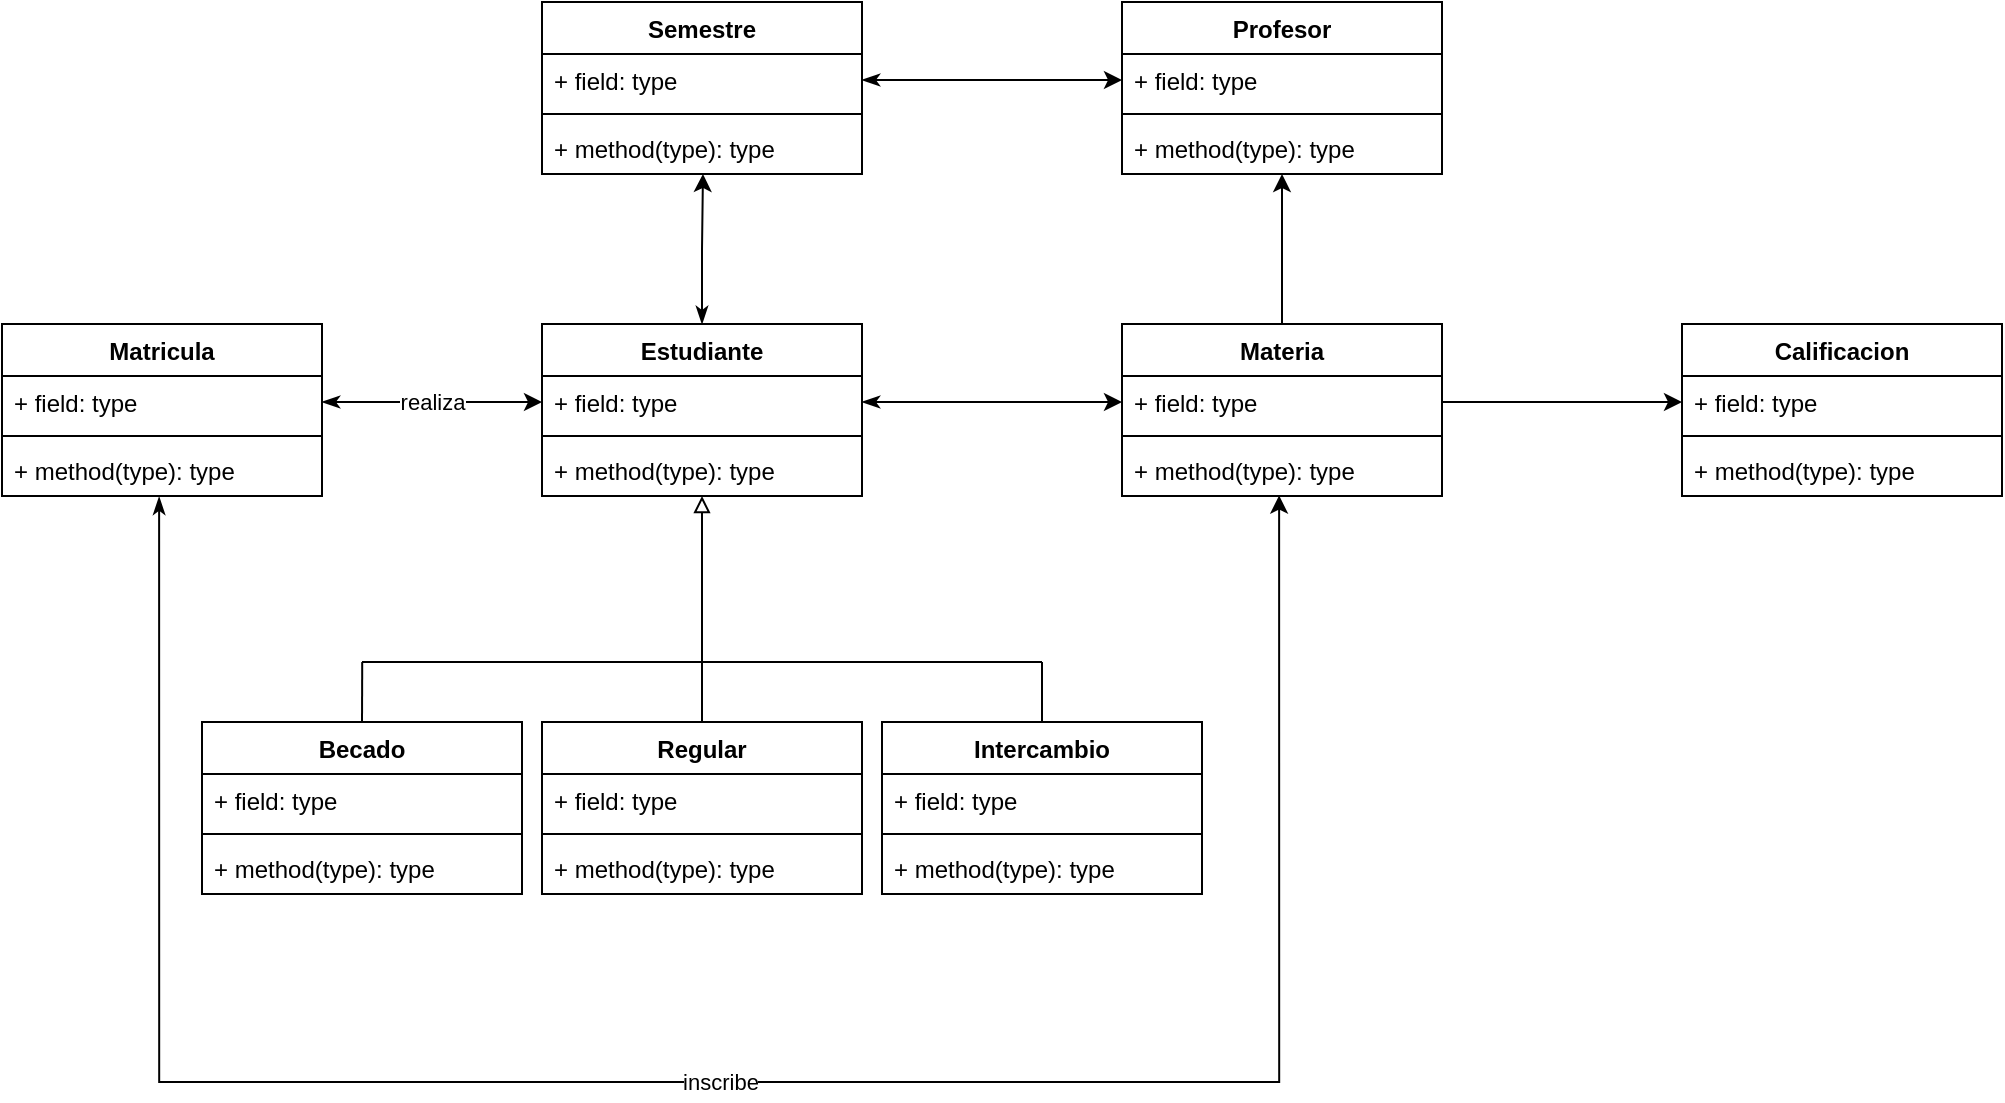 <mxfile version="17.2.4" type="device"><diagram id="y1QHAL7u7580Ve2rQZN5" name="UML"><mxGraphModel dx="2190" dy="1327" grid="1" gridSize="10" guides="1" tooltips="1" connect="1" arrows="1" fold="1" page="1" pageScale="1" pageWidth="1169" pageHeight="827" math="0" shadow="0"><root><mxCell id="0"/><mxCell id="1" parent="0"/><mxCell id="z-sURPcfUtv-F4Zc7fZd-16" style="edgeStyle=orthogonalEdgeStyle;rounded=0;orthogonalLoop=1;jettySize=auto;html=1;exitX=0.5;exitY=0;exitDx=0;exitDy=0;entryX=0.503;entryY=1;entryDx=0;entryDy=0;entryPerimeter=0;startArrow=classicThin;startFill=1;endArrow=classic;endFill=1;" edge="1" parent="1" source="FkyJuYODb5VOgrWXYFv7-1" target="FkyJuYODb5VOgrWXYFv7-20"><mxGeometry relative="1" as="geometry"/></mxCell><mxCell id="FkyJuYODb5VOgrWXYFv7-1" value="Estudiante" style="swimlane;fontStyle=1;align=center;verticalAlign=top;childLayout=stackLayout;horizontal=1;startSize=26;horizontalStack=0;resizeParent=1;resizeParentMax=0;resizeLast=0;collapsible=1;marginBottom=0;fillColor=none;" parent="1" vertex="1"><mxGeometry x="-800" y="-559" width="160" height="86" as="geometry"/></mxCell><mxCell id="FkyJuYODb5VOgrWXYFv7-2" value="+ field: type" style="text;strokeColor=none;fillColor=none;align=left;verticalAlign=top;spacingLeft=4;spacingRight=4;overflow=hidden;rotatable=0;points=[[0,0.5],[1,0.5]];portConstraint=eastwest;" parent="FkyJuYODb5VOgrWXYFv7-1" vertex="1"><mxGeometry y="26" width="160" height="26" as="geometry"/></mxCell><mxCell id="FkyJuYODb5VOgrWXYFv7-3" value="" style="line;strokeWidth=1;fillColor=none;align=left;verticalAlign=middle;spacingTop=-1;spacingLeft=3;spacingRight=3;rotatable=0;labelPosition=right;points=[];portConstraint=eastwest;" parent="FkyJuYODb5VOgrWXYFv7-1" vertex="1"><mxGeometry y="52" width="160" height="8" as="geometry"/></mxCell><mxCell id="FkyJuYODb5VOgrWXYFv7-4" value="+ method(type): type" style="text;strokeColor=none;fillColor=none;align=left;verticalAlign=top;spacingLeft=4;spacingRight=4;overflow=hidden;rotatable=0;points=[[0,0.5],[1,0.5]];portConstraint=eastwest;" parent="FkyJuYODb5VOgrWXYFv7-1" vertex="1"><mxGeometry y="60" width="160" height="26" as="geometry"/></mxCell><mxCell id="FkyJuYODb5VOgrWXYFv7-5" value="Calificacion" style="swimlane;fontStyle=1;align=center;verticalAlign=top;childLayout=stackLayout;horizontal=1;startSize=26;horizontalStack=0;resizeParent=1;resizeParentMax=0;resizeLast=0;collapsible=1;marginBottom=0;fillColor=none;" parent="1" vertex="1"><mxGeometry x="-230" y="-559" width="160" height="86" as="geometry"/></mxCell><mxCell id="FkyJuYODb5VOgrWXYFv7-6" value="+ field: type" style="text;strokeColor=none;fillColor=none;align=left;verticalAlign=top;spacingLeft=4;spacingRight=4;overflow=hidden;rotatable=0;points=[[0,0.5],[1,0.5]];portConstraint=eastwest;" parent="FkyJuYODb5VOgrWXYFv7-5" vertex="1"><mxGeometry y="26" width="160" height="26" as="geometry"/></mxCell><mxCell id="FkyJuYODb5VOgrWXYFv7-7" value="" style="line;strokeWidth=1;fillColor=none;align=left;verticalAlign=middle;spacingTop=-1;spacingLeft=3;spacingRight=3;rotatable=0;labelPosition=right;points=[];portConstraint=eastwest;" parent="FkyJuYODb5VOgrWXYFv7-5" vertex="1"><mxGeometry y="52" width="160" height="8" as="geometry"/></mxCell><mxCell id="FkyJuYODb5VOgrWXYFv7-8" value="+ method(type): type" style="text;strokeColor=none;fillColor=none;align=left;verticalAlign=top;spacingLeft=4;spacingRight=4;overflow=hidden;rotatable=0;points=[[0,0.5],[1,0.5]];portConstraint=eastwest;" parent="FkyJuYODb5VOgrWXYFv7-5" vertex="1"><mxGeometry y="60" width="160" height="26" as="geometry"/></mxCell><mxCell id="z-sURPcfUtv-F4Zc7fZd-10" value="inscribe" style="edgeStyle=orthogonalEdgeStyle;rounded=0;orthogonalLoop=1;jettySize=auto;html=1;startArrow=classicThin;startFill=1;endArrow=classic;endFill=1;entryX=0.491;entryY=0.992;entryDx=0;entryDy=0;entryPerimeter=0;exitX=0.491;exitY=1.016;exitDx=0;exitDy=0;exitPerimeter=0;" edge="1" parent="1" source="FkyJuYODb5VOgrWXYFv7-12" target="FkyJuYODb5VOgrWXYFv7-16"><mxGeometry relative="1" as="geometry"><mxPoint x="-430" y="-470" as="targetPoint"/><Array as="points"><mxPoint x="-991" y="-180"/><mxPoint x="-431" y="-180"/></Array></mxGeometry></mxCell><mxCell id="FkyJuYODb5VOgrWXYFv7-9" value="Matricula" style="swimlane;fontStyle=1;align=center;verticalAlign=top;childLayout=stackLayout;horizontal=1;startSize=26;horizontalStack=0;resizeParent=1;resizeParentMax=0;resizeLast=0;collapsible=1;marginBottom=0;fillColor=none;" parent="1" vertex="1"><mxGeometry x="-1070" y="-559" width="160" height="86" as="geometry"/></mxCell><mxCell id="FkyJuYODb5VOgrWXYFv7-10" value="+ field: type" style="text;strokeColor=none;fillColor=none;align=left;verticalAlign=top;spacingLeft=4;spacingRight=4;overflow=hidden;rotatable=0;points=[[0,0.5],[1,0.5]];portConstraint=eastwest;" parent="FkyJuYODb5VOgrWXYFv7-9" vertex="1"><mxGeometry y="26" width="160" height="26" as="geometry"/></mxCell><mxCell id="FkyJuYODb5VOgrWXYFv7-11" value="" style="line;strokeWidth=1;fillColor=none;align=left;verticalAlign=middle;spacingTop=-1;spacingLeft=3;spacingRight=3;rotatable=0;labelPosition=right;points=[];portConstraint=eastwest;" parent="FkyJuYODb5VOgrWXYFv7-9" vertex="1"><mxGeometry y="52" width="160" height="8" as="geometry"/></mxCell><mxCell id="FkyJuYODb5VOgrWXYFv7-12" value="+ method(type): type" style="text;strokeColor=none;fillColor=none;align=left;verticalAlign=top;spacingLeft=4;spacingRight=4;overflow=hidden;rotatable=0;points=[[0,0.5],[1,0.5]];portConstraint=eastwest;" parent="FkyJuYODb5VOgrWXYFv7-9" vertex="1"><mxGeometry y="60" width="160" height="26" as="geometry"/></mxCell><mxCell id="z-sURPcfUtv-F4Zc7fZd-5" style="edgeStyle=orthogonalEdgeStyle;rounded=0;orthogonalLoop=1;jettySize=auto;html=1;exitX=0.5;exitY=0;exitDx=0;exitDy=0;entryX=0.5;entryY=1;entryDx=0;entryDy=0;" edge="1" parent="1" source="FkyJuYODb5VOgrWXYFv7-13" target="FkyJuYODb5VOgrWXYFv7-21"><mxGeometry relative="1" as="geometry"/></mxCell><mxCell id="FkyJuYODb5VOgrWXYFv7-13" value="Materia" style="swimlane;fontStyle=1;align=center;verticalAlign=top;childLayout=stackLayout;horizontal=1;startSize=26;horizontalStack=0;resizeParent=1;resizeParentMax=0;resizeLast=0;collapsible=1;marginBottom=0;fillColor=none;" parent="1" vertex="1"><mxGeometry x="-510" y="-559" width="160" height="86" as="geometry"/></mxCell><mxCell id="FkyJuYODb5VOgrWXYFv7-14" value="+ field: type" style="text;strokeColor=none;fillColor=none;align=left;verticalAlign=top;spacingLeft=4;spacingRight=4;overflow=hidden;rotatable=0;points=[[0,0.5],[1,0.5]];portConstraint=eastwest;" parent="FkyJuYODb5VOgrWXYFv7-13" vertex="1"><mxGeometry y="26" width="160" height="26" as="geometry"/></mxCell><mxCell id="FkyJuYODb5VOgrWXYFv7-15" value="" style="line;strokeWidth=1;fillColor=none;align=left;verticalAlign=middle;spacingTop=-1;spacingLeft=3;spacingRight=3;rotatable=0;labelPosition=right;points=[];portConstraint=eastwest;" parent="FkyJuYODb5VOgrWXYFv7-13" vertex="1"><mxGeometry y="52" width="160" height="8" as="geometry"/></mxCell><mxCell id="FkyJuYODb5VOgrWXYFv7-16" value="+ method(type): type" style="text;strokeColor=none;fillColor=none;align=left;verticalAlign=top;spacingLeft=4;spacingRight=4;overflow=hidden;rotatable=0;points=[[0,0.5],[1,0.5]];portConstraint=eastwest;" parent="FkyJuYODb5VOgrWXYFv7-13" vertex="1"><mxGeometry y="60" width="160" height="26" as="geometry"/></mxCell><mxCell id="FkyJuYODb5VOgrWXYFv7-17" value="Semestre" style="swimlane;fontStyle=1;align=center;verticalAlign=top;childLayout=stackLayout;horizontal=1;startSize=26;horizontalStack=0;resizeParent=1;resizeParentMax=0;resizeLast=0;collapsible=1;marginBottom=0;fillColor=none;" parent="1" vertex="1"><mxGeometry x="-800" y="-720" width="160" height="86" as="geometry"/></mxCell><mxCell id="FkyJuYODb5VOgrWXYFv7-18" value="+ field: type" style="text;strokeColor=none;fillColor=none;align=left;verticalAlign=top;spacingLeft=4;spacingRight=4;overflow=hidden;rotatable=0;points=[[0,0.5],[1,0.5]];portConstraint=eastwest;" parent="FkyJuYODb5VOgrWXYFv7-17" vertex="1"><mxGeometry y="26" width="160" height="26" as="geometry"/></mxCell><mxCell id="FkyJuYODb5VOgrWXYFv7-19" value="" style="line;strokeWidth=1;fillColor=none;align=left;verticalAlign=middle;spacingTop=-1;spacingLeft=3;spacingRight=3;rotatable=0;labelPosition=right;points=[];portConstraint=eastwest;" parent="FkyJuYODb5VOgrWXYFv7-17" vertex="1"><mxGeometry y="52" width="160" height="8" as="geometry"/></mxCell><mxCell id="FkyJuYODb5VOgrWXYFv7-20" value="+ method(type): type" style="text;strokeColor=none;fillColor=none;align=left;verticalAlign=top;spacingLeft=4;spacingRight=4;overflow=hidden;rotatable=0;points=[[0,0.5],[1,0.5]];portConstraint=eastwest;" parent="FkyJuYODb5VOgrWXYFv7-17" vertex="1"><mxGeometry y="60" width="160" height="26" as="geometry"/></mxCell><mxCell id="FkyJuYODb5VOgrWXYFv7-21" value="Profesor" style="swimlane;fontStyle=1;align=center;verticalAlign=top;childLayout=stackLayout;horizontal=1;startSize=26;horizontalStack=0;resizeParent=1;resizeParentMax=0;resizeLast=0;collapsible=1;marginBottom=0;fillColor=none;" parent="1" vertex="1"><mxGeometry x="-510" y="-720" width="160" height="86" as="geometry"/></mxCell><mxCell id="FkyJuYODb5VOgrWXYFv7-22" value="+ field: type" style="text;strokeColor=none;fillColor=none;align=left;verticalAlign=top;spacingLeft=4;spacingRight=4;overflow=hidden;rotatable=0;points=[[0,0.5],[1,0.5]];portConstraint=eastwest;" parent="FkyJuYODb5VOgrWXYFv7-21" vertex="1"><mxGeometry y="26" width="160" height="26" as="geometry"/></mxCell><mxCell id="FkyJuYODb5VOgrWXYFv7-23" value="" style="line;strokeWidth=1;fillColor=none;align=left;verticalAlign=middle;spacingTop=-1;spacingLeft=3;spacingRight=3;rotatable=0;labelPosition=right;points=[];portConstraint=eastwest;" parent="FkyJuYODb5VOgrWXYFv7-21" vertex="1"><mxGeometry y="52" width="160" height="8" as="geometry"/></mxCell><mxCell id="FkyJuYODb5VOgrWXYFv7-24" value="+ method(type): type" style="text;strokeColor=none;fillColor=none;align=left;verticalAlign=top;spacingLeft=4;spacingRight=4;overflow=hidden;rotatable=0;points=[[0,0.5],[1,0.5]];portConstraint=eastwest;" parent="FkyJuYODb5VOgrWXYFv7-21" vertex="1"><mxGeometry y="60" width="160" height="26" as="geometry"/></mxCell><mxCell id="FkyJuYODb5VOgrWXYFv7-25" value="Becado" style="swimlane;fontStyle=1;align=center;verticalAlign=top;childLayout=stackLayout;horizontal=1;startSize=26;horizontalStack=0;resizeParent=1;resizeParentMax=0;resizeLast=0;collapsible=1;marginBottom=0;fillColor=none;" parent="1" vertex="1"><mxGeometry x="-970" y="-360" width="160" height="86" as="geometry"/></mxCell><mxCell id="FkyJuYODb5VOgrWXYFv7-26" value="+ field: type" style="text;strokeColor=none;fillColor=none;align=left;verticalAlign=top;spacingLeft=4;spacingRight=4;overflow=hidden;rotatable=0;points=[[0,0.5],[1,0.5]];portConstraint=eastwest;" parent="FkyJuYODb5VOgrWXYFv7-25" vertex="1"><mxGeometry y="26" width="160" height="26" as="geometry"/></mxCell><mxCell id="FkyJuYODb5VOgrWXYFv7-27" value="" style="line;strokeWidth=1;fillColor=none;align=left;verticalAlign=middle;spacingTop=-1;spacingLeft=3;spacingRight=3;rotatable=0;labelPosition=right;points=[];portConstraint=eastwest;" parent="FkyJuYODb5VOgrWXYFv7-25" vertex="1"><mxGeometry y="52" width="160" height="8" as="geometry"/></mxCell><mxCell id="FkyJuYODb5VOgrWXYFv7-28" value="+ method(type): type" style="text;strokeColor=none;fillColor=none;align=left;verticalAlign=top;spacingLeft=4;spacingRight=4;overflow=hidden;rotatable=0;points=[[0,0.5],[1,0.5]];portConstraint=eastwest;" parent="FkyJuYODb5VOgrWXYFv7-25" vertex="1"><mxGeometry y="60" width="160" height="26" as="geometry"/></mxCell><mxCell id="FkyJuYODb5VOgrWXYFv7-38" style="edgeStyle=orthogonalEdgeStyle;rounded=0;orthogonalLoop=1;jettySize=auto;html=1;exitX=0.5;exitY=0;exitDx=0;exitDy=0;entryX=0.5;entryY=1;entryDx=0;entryDy=0;entryPerimeter=0;endArrow=block;endFill=0;strokeWidth=1;" parent="1" source="FkyJuYODb5VOgrWXYFv7-29" target="FkyJuYODb5VOgrWXYFv7-4" edge="1"><mxGeometry relative="1" as="geometry"/></mxCell><mxCell id="FkyJuYODb5VOgrWXYFv7-29" value="Regular" style="swimlane;fontStyle=1;align=center;verticalAlign=top;childLayout=stackLayout;horizontal=1;startSize=26;horizontalStack=0;resizeParent=1;resizeParentMax=0;resizeLast=0;collapsible=1;marginBottom=0;fillColor=none;" parent="1" vertex="1"><mxGeometry x="-800" y="-360" width="160" height="86" as="geometry"/></mxCell><mxCell id="FkyJuYODb5VOgrWXYFv7-30" value="+ field: type" style="text;strokeColor=none;fillColor=none;align=left;verticalAlign=top;spacingLeft=4;spacingRight=4;overflow=hidden;rotatable=0;points=[[0,0.5],[1,0.5]];portConstraint=eastwest;" parent="FkyJuYODb5VOgrWXYFv7-29" vertex="1"><mxGeometry y="26" width="160" height="26" as="geometry"/></mxCell><mxCell id="FkyJuYODb5VOgrWXYFv7-31" value="" style="line;strokeWidth=1;fillColor=none;align=left;verticalAlign=middle;spacingTop=-1;spacingLeft=3;spacingRight=3;rotatable=0;labelPosition=right;points=[];portConstraint=eastwest;" parent="FkyJuYODb5VOgrWXYFv7-29" vertex="1"><mxGeometry y="52" width="160" height="8" as="geometry"/></mxCell><mxCell id="FkyJuYODb5VOgrWXYFv7-32" value="+ method(type): type" style="text;strokeColor=none;fillColor=none;align=left;verticalAlign=top;spacingLeft=4;spacingRight=4;overflow=hidden;rotatable=0;points=[[0,0.5],[1,0.5]];portConstraint=eastwest;" parent="FkyJuYODb5VOgrWXYFv7-29" vertex="1"><mxGeometry y="60" width="160" height="26" as="geometry"/></mxCell><mxCell id="FkyJuYODb5VOgrWXYFv7-33" value="Intercambio" style="swimlane;fontStyle=1;align=center;verticalAlign=top;childLayout=stackLayout;horizontal=1;startSize=26;horizontalStack=0;resizeParent=1;resizeParentMax=0;resizeLast=0;collapsible=1;marginBottom=0;fillColor=none;" parent="1" vertex="1"><mxGeometry x="-630" y="-360" width="160" height="86" as="geometry"/></mxCell><mxCell id="FkyJuYODb5VOgrWXYFv7-34" value="+ field: type" style="text;strokeColor=none;fillColor=none;align=left;verticalAlign=top;spacingLeft=4;spacingRight=4;overflow=hidden;rotatable=0;points=[[0,0.5],[1,0.5]];portConstraint=eastwest;" parent="FkyJuYODb5VOgrWXYFv7-33" vertex="1"><mxGeometry y="26" width="160" height="26" as="geometry"/></mxCell><mxCell id="FkyJuYODb5VOgrWXYFv7-35" value="" style="line;strokeWidth=1;fillColor=none;align=left;verticalAlign=middle;spacingTop=-1;spacingLeft=3;spacingRight=3;rotatable=0;labelPosition=right;points=[];portConstraint=eastwest;" parent="FkyJuYODb5VOgrWXYFv7-33" vertex="1"><mxGeometry y="52" width="160" height="8" as="geometry"/></mxCell><mxCell id="FkyJuYODb5VOgrWXYFv7-36" value="+ method(type): type" style="text;strokeColor=none;fillColor=none;align=left;verticalAlign=top;spacingLeft=4;spacingRight=4;overflow=hidden;rotatable=0;points=[[0,0.5],[1,0.5]];portConstraint=eastwest;" parent="FkyJuYODb5VOgrWXYFv7-33" vertex="1"><mxGeometry y="60" width="160" height="26" as="geometry"/></mxCell><mxCell id="FkyJuYODb5VOgrWXYFv7-43" value="" style="group" parent="1" vertex="1" connectable="0"><mxGeometry x="-720" y="-390" width="170" as="geometry"/></mxCell><mxCell id="FkyJuYODb5VOgrWXYFv7-42" style="edgeStyle=orthogonalEdgeStyle;rounded=0;orthogonalLoop=1;jettySize=auto;html=1;exitX=0.5;exitY=0;exitDx=0;exitDy=0;endArrow=none;endFill=0;" parent="FkyJuYODb5VOgrWXYFv7-43" source="FkyJuYODb5VOgrWXYFv7-33" edge="1"><mxGeometry relative="1" as="geometry"><mxPoint x="170" as="targetPoint"/></mxGeometry></mxCell><mxCell id="FkyJuYODb5VOgrWXYFv7-41" value="" style="endArrow=none;html=1;rounded=0;" parent="FkyJuYODb5VOgrWXYFv7-43" edge="1"><mxGeometry width="50" height="50" relative="1" as="geometry"><mxPoint as="sourcePoint"/><mxPoint x="170" as="targetPoint"/></mxGeometry></mxCell><mxCell id="FkyJuYODb5VOgrWXYFv7-50" value="" style="group" parent="1" vertex="1" connectable="0"><mxGeometry x="-890" y="-390" width="170" as="geometry"/></mxCell><mxCell id="FkyJuYODb5VOgrWXYFv7-49" style="edgeStyle=orthogonalEdgeStyle;rounded=0;orthogonalLoop=1;jettySize=auto;html=1;exitX=0.5;exitY=0;exitDx=0;exitDy=0;endArrow=none;endFill=0;strokeWidth=1;" parent="FkyJuYODb5VOgrWXYFv7-50" source="FkyJuYODb5VOgrWXYFv7-25" edge="1"><mxGeometry relative="1" as="geometry"><mxPoint x="0.111" as="targetPoint"/></mxGeometry></mxCell><mxCell id="FkyJuYODb5VOgrWXYFv7-44" value="" style="group" parent="FkyJuYODb5VOgrWXYFv7-50" vertex="1" connectable="0"><mxGeometry width="170" as="geometry"/></mxCell><mxCell id="FkyJuYODb5VOgrWXYFv7-45" style="edgeStyle=orthogonalEdgeStyle;rounded=0;orthogonalLoop=1;jettySize=auto;html=1;exitX=0.5;exitY=0;exitDx=0;exitDy=0;endArrow=none;endFill=0;" parent="FkyJuYODb5VOgrWXYFv7-44" edge="1"><mxGeometry relative="1" as="geometry"><mxPoint x="170" as="targetPoint"/></mxGeometry></mxCell><mxCell id="FkyJuYODb5VOgrWXYFv7-46" value="" style="endArrow=none;html=1;rounded=0;" parent="FkyJuYODb5VOgrWXYFv7-44" edge="1"><mxGeometry width="50" height="50" relative="1" as="geometry"><mxPoint as="sourcePoint"/><mxPoint x="170" as="targetPoint"/></mxGeometry></mxCell><mxCell id="z-sURPcfUtv-F4Zc7fZd-3" style="edgeStyle=orthogonalEdgeStyle;rounded=0;orthogonalLoop=1;jettySize=auto;html=1;exitX=1;exitY=0.5;exitDx=0;exitDy=0;entryX=0;entryY=0.5;entryDx=0;entryDy=0;" edge="1" parent="1" source="FkyJuYODb5VOgrWXYFv7-14" target="FkyJuYODb5VOgrWXYFv7-6"><mxGeometry relative="1" as="geometry"/></mxCell><mxCell id="z-sURPcfUtv-F4Zc7fZd-7" value="realiza" style="edgeStyle=orthogonalEdgeStyle;rounded=0;orthogonalLoop=1;jettySize=auto;html=1;exitX=1;exitY=0.5;exitDx=0;exitDy=0;entryX=0;entryY=0.5;entryDx=0;entryDy=0;startArrow=classicThin;startFill=1;endArrow=classic;endFill=1;" edge="1" parent="1" source="FkyJuYODb5VOgrWXYFv7-10" target="FkyJuYODb5VOgrWXYFv7-2"><mxGeometry relative="1" as="geometry"/></mxCell><mxCell id="z-sURPcfUtv-F4Zc7fZd-9" style="edgeStyle=orthogonalEdgeStyle;rounded=0;orthogonalLoop=1;jettySize=auto;html=1;exitX=1;exitY=0.5;exitDx=0;exitDy=0;entryX=0;entryY=0.5;entryDx=0;entryDy=0;startArrow=classicThin;startFill=1;endArrow=classic;endFill=1;" edge="1" parent="1" source="FkyJuYODb5VOgrWXYFv7-18" target="FkyJuYODb5VOgrWXYFv7-22"><mxGeometry relative="1" as="geometry"/></mxCell><mxCell id="z-sURPcfUtv-F4Zc7fZd-17" style="edgeStyle=orthogonalEdgeStyle;rounded=0;orthogonalLoop=1;jettySize=auto;html=1;exitX=1;exitY=0.5;exitDx=0;exitDy=0;startArrow=classicThin;startFill=1;endArrow=classic;endFill=1;entryX=0;entryY=0.5;entryDx=0;entryDy=0;" edge="1" parent="1" source="FkyJuYODb5VOgrWXYFv7-2" target="FkyJuYODb5VOgrWXYFv7-14"><mxGeometry relative="1" as="geometry"><mxPoint x="-590" y="-520.316" as="targetPoint"/></mxGeometry></mxCell></root></mxGraphModel></diagram></mxfile>